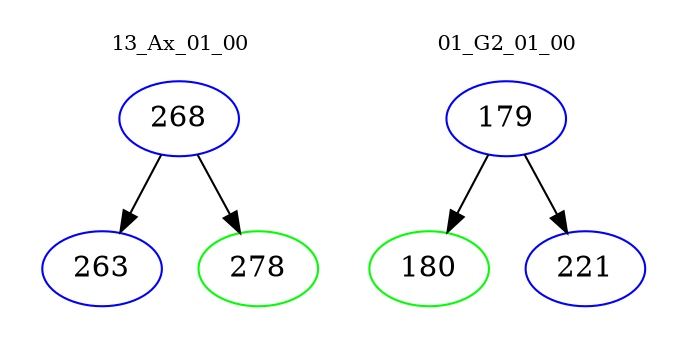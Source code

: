 digraph{
subgraph cluster_0 {
color = white
label = "13_Ax_01_00";
fontsize=10;
T0_268 [label="268", color="blue"]
T0_268 -> T0_263 [color="black"]
T0_263 [label="263", color="blue"]
T0_268 -> T0_278 [color="black"]
T0_278 [label="278", color="green"]
}
subgraph cluster_1 {
color = white
label = "01_G2_01_00";
fontsize=10;
T1_179 [label="179", color="blue"]
T1_179 -> T1_180 [color="black"]
T1_180 [label="180", color="green"]
T1_179 -> T1_221 [color="black"]
T1_221 [label="221", color="blue"]
}
}
